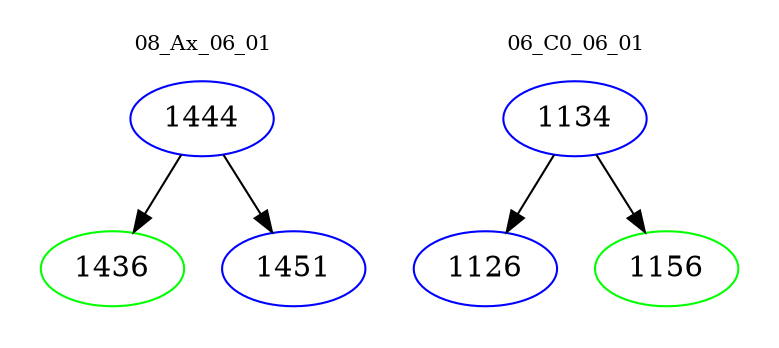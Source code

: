 digraph{
subgraph cluster_0 {
color = white
label = "08_Ax_06_01";
fontsize=10;
T0_1444 [label="1444", color="blue"]
T0_1444 -> T0_1436 [color="black"]
T0_1436 [label="1436", color="green"]
T0_1444 -> T0_1451 [color="black"]
T0_1451 [label="1451", color="blue"]
}
subgraph cluster_1 {
color = white
label = "06_C0_06_01";
fontsize=10;
T1_1134 [label="1134", color="blue"]
T1_1134 -> T1_1126 [color="black"]
T1_1126 [label="1126", color="blue"]
T1_1134 -> T1_1156 [color="black"]
T1_1156 [label="1156", color="green"]
}
}
